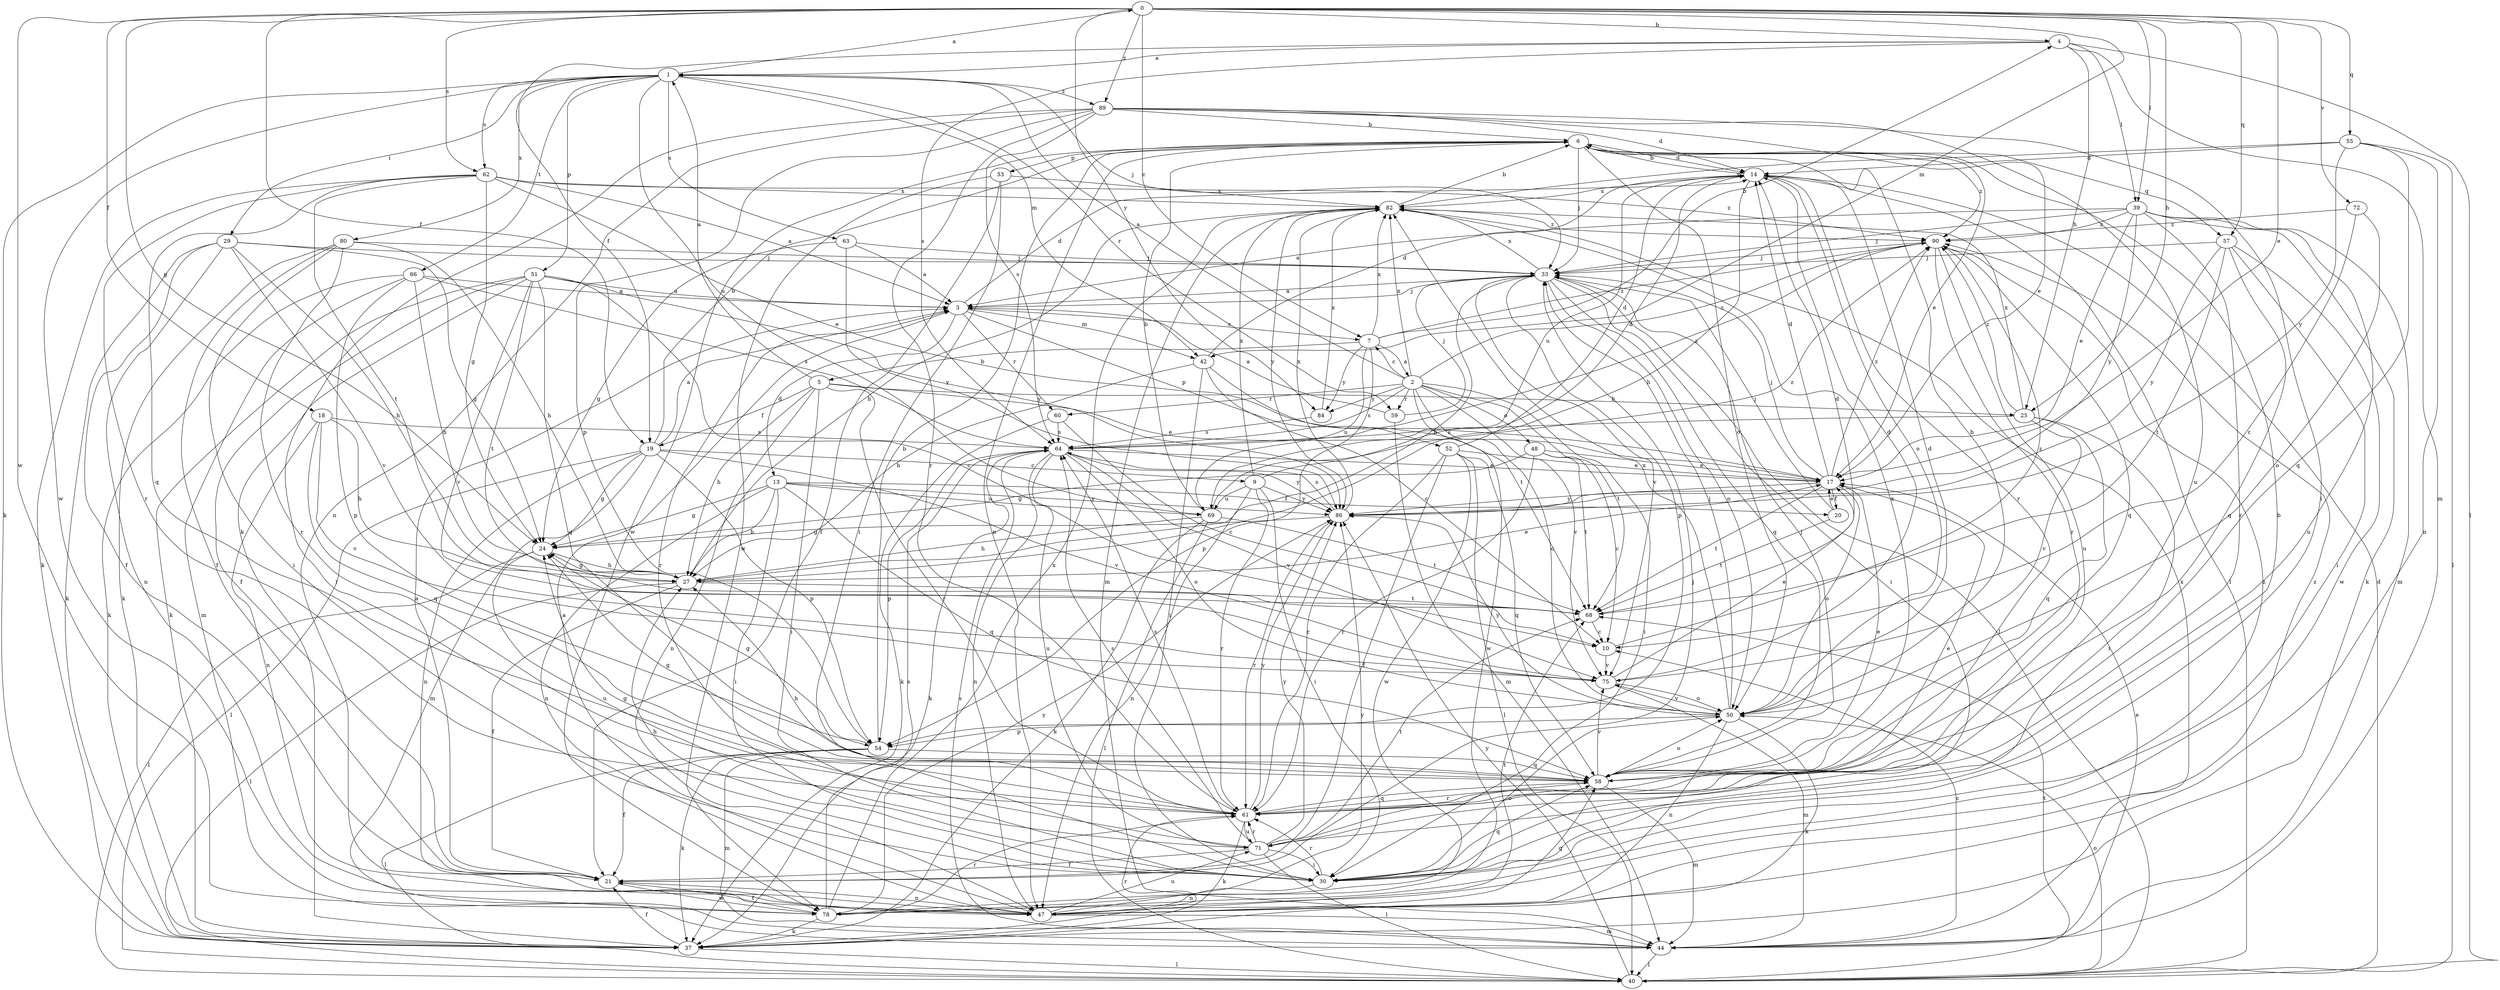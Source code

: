 strict digraph  {
0;
1;
2;
3;
4;
5;
6;
7;
9;
10;
13;
14;
17;
18;
19;
20;
21;
24;
25;
27;
29;
30;
33;
37;
39;
40;
42;
44;
47;
48;
50;
51;
52;
53;
54;
55;
57;
58;
59;
60;
61;
62;
63;
64;
66;
68;
69;
71;
72;
75;
78;
80;
82;
84;
86;
89;
90;
0 -> 4  [label=b];
0 -> 7  [label=c];
0 -> 17  [label=e];
0 -> 18  [label=f];
0 -> 19  [label=f];
0 -> 24  [label=g];
0 -> 25  [label=h];
0 -> 39  [label=l];
0 -> 42  [label=m];
0 -> 55  [label=q];
0 -> 57  [label=q];
0 -> 62  [label=s];
0 -> 72  [label=v];
0 -> 78  [label=w];
0 -> 84  [label=y];
0 -> 89  [label=z];
1 -> 0  [label=a];
1 -> 29  [label=i];
1 -> 33  [label=j];
1 -> 37  [label=k];
1 -> 42  [label=m];
1 -> 51  [label=p];
1 -> 59  [label=r];
1 -> 62  [label=s];
1 -> 63  [label=s];
1 -> 66  [label=t];
1 -> 69  [label=u];
1 -> 78  [label=w];
1 -> 80  [label=x];
1 -> 89  [label=z];
2 -> 1  [label=a];
2 -> 7  [label=c];
2 -> 30  [label=i];
2 -> 48  [label=o];
2 -> 50  [label=o];
2 -> 59  [label=r];
2 -> 60  [label=r];
2 -> 64  [label=s];
2 -> 68  [label=t];
2 -> 75  [label=v];
2 -> 78  [label=w];
2 -> 82  [label=x];
2 -> 84  [label=y];
2 -> 90  [label=z];
3 -> 7  [label=c];
3 -> 13  [label=d];
3 -> 14  [label=d];
3 -> 33  [label=j];
3 -> 42  [label=m];
3 -> 52  [label=p];
3 -> 60  [label=r];
3 -> 61  [label=r];
4 -> 1  [label=a];
4 -> 19  [label=f];
4 -> 25  [label=h];
4 -> 39  [label=l];
4 -> 40  [label=l];
4 -> 44  [label=m];
4 -> 64  [label=s];
5 -> 1  [label=a];
5 -> 17  [label=e];
5 -> 19  [label=f];
5 -> 25  [label=h];
5 -> 27  [label=h];
5 -> 30  [label=i];
5 -> 47  [label=n];
5 -> 61  [label=r];
6 -> 14  [label=d];
6 -> 17  [label=e];
6 -> 33  [label=j];
6 -> 47  [label=n];
6 -> 50  [label=o];
6 -> 53  [label=p];
6 -> 57  [label=q];
6 -> 78  [label=w];
6 -> 90  [label=z];
7 -> 2  [label=a];
7 -> 4  [label=b];
7 -> 5  [label=b];
7 -> 54  [label=p];
7 -> 69  [label=u];
7 -> 82  [label=x];
7 -> 84  [label=y];
7 -> 90  [label=z];
9 -> 14  [label=d];
9 -> 30  [label=i];
9 -> 47  [label=n];
9 -> 61  [label=r];
9 -> 69  [label=u];
9 -> 82  [label=x];
9 -> 86  [label=y];
10 -> 75  [label=v];
10 -> 90  [label=z];
13 -> 20  [label=f];
13 -> 24  [label=g];
13 -> 27  [label=h];
13 -> 30  [label=i];
13 -> 47  [label=n];
13 -> 58  [label=q];
13 -> 69  [label=u];
13 -> 86  [label=y];
14 -> 6  [label=b];
14 -> 27  [label=h];
14 -> 40  [label=l];
14 -> 50  [label=o];
14 -> 61  [label=r];
14 -> 69  [label=u];
14 -> 82  [label=x];
17 -> 14  [label=d];
17 -> 20  [label=f];
17 -> 33  [label=j];
17 -> 50  [label=o];
17 -> 68  [label=t];
17 -> 86  [label=y];
17 -> 90  [label=z];
18 -> 27  [label=h];
18 -> 47  [label=n];
18 -> 58  [label=q];
18 -> 64  [label=s];
18 -> 75  [label=v];
19 -> 3  [label=a];
19 -> 6  [label=b];
19 -> 9  [label=c];
19 -> 24  [label=g];
19 -> 40  [label=l];
19 -> 44  [label=m];
19 -> 47  [label=n];
19 -> 54  [label=p];
19 -> 75  [label=v];
20 -> 17  [label=e];
20 -> 33  [label=j];
20 -> 68  [label=t];
21 -> 3  [label=a];
21 -> 33  [label=j];
21 -> 47  [label=n];
21 -> 78  [label=w];
24 -> 27  [label=h];
24 -> 40  [label=l];
24 -> 71  [label=u];
25 -> 30  [label=i];
25 -> 58  [label=q];
25 -> 64  [label=s];
25 -> 75  [label=v];
25 -> 82  [label=x];
25 -> 90  [label=z];
27 -> 17  [label=e];
27 -> 21  [label=f];
27 -> 24  [label=g];
27 -> 40  [label=l];
27 -> 68  [label=t];
29 -> 21  [label=f];
29 -> 24  [label=g];
29 -> 27  [label=h];
29 -> 33  [label=j];
29 -> 37  [label=k];
29 -> 47  [label=n];
29 -> 75  [label=v];
30 -> 6  [label=b];
30 -> 27  [label=h];
30 -> 47  [label=n];
30 -> 50  [label=o];
30 -> 58  [label=q];
30 -> 61  [label=r];
33 -> 3  [label=a];
33 -> 27  [label=h];
33 -> 30  [label=i];
33 -> 40  [label=l];
33 -> 50  [label=o];
33 -> 54  [label=p];
33 -> 58  [label=q];
33 -> 75  [label=v];
33 -> 82  [label=x];
37 -> 21  [label=f];
37 -> 40  [label=l];
37 -> 61  [label=r];
39 -> 3  [label=a];
39 -> 17  [label=e];
39 -> 33  [label=j];
39 -> 37  [label=k];
39 -> 44  [label=m];
39 -> 61  [label=r];
39 -> 71  [label=u];
39 -> 86  [label=y];
39 -> 90  [label=z];
40 -> 14  [label=d];
40 -> 50  [label=o];
40 -> 68  [label=t];
40 -> 86  [label=y];
42 -> 10  [label=c];
42 -> 14  [label=d];
42 -> 27  [label=h];
42 -> 30  [label=i];
42 -> 68  [label=t];
44 -> 10  [label=c];
44 -> 17  [label=e];
44 -> 40  [label=l];
44 -> 64  [label=s];
44 -> 82  [label=x];
47 -> 3  [label=a];
47 -> 44  [label=m];
47 -> 58  [label=q];
47 -> 68  [label=t];
47 -> 71  [label=u];
47 -> 86  [label=y];
47 -> 90  [label=z];
48 -> 10  [label=c];
48 -> 17  [label=e];
48 -> 24  [label=g];
48 -> 61  [label=r];
48 -> 68  [label=t];
50 -> 6  [label=b];
50 -> 14  [label=d];
50 -> 33  [label=j];
50 -> 37  [label=k];
50 -> 47  [label=n];
50 -> 54  [label=p];
50 -> 75  [label=v];
50 -> 82  [label=x];
50 -> 86  [label=y];
51 -> 3  [label=a];
51 -> 10  [label=c];
51 -> 21  [label=f];
51 -> 30  [label=i];
51 -> 37  [label=k];
51 -> 58  [label=q];
51 -> 68  [label=t];
51 -> 75  [label=v];
51 -> 86  [label=y];
52 -> 14  [label=d];
52 -> 17  [label=e];
52 -> 21  [label=f];
52 -> 40  [label=l];
52 -> 58  [label=q];
52 -> 61  [label=r];
52 -> 78  [label=w];
53 -> 21  [label=f];
53 -> 30  [label=i];
53 -> 78  [label=w];
53 -> 82  [label=x];
54 -> 6  [label=b];
54 -> 21  [label=f];
54 -> 24  [label=g];
54 -> 37  [label=k];
54 -> 40  [label=l];
54 -> 44  [label=m];
54 -> 58  [label=q];
55 -> 14  [label=d];
55 -> 40  [label=l];
55 -> 47  [label=n];
55 -> 58  [label=q];
55 -> 82  [label=x];
55 -> 86  [label=y];
57 -> 30  [label=i];
57 -> 33  [label=j];
57 -> 58  [label=q];
57 -> 68  [label=t];
57 -> 78  [label=w];
57 -> 86  [label=y];
58 -> 17  [label=e];
58 -> 24  [label=g];
58 -> 33  [label=j];
58 -> 44  [label=m];
58 -> 50  [label=o];
58 -> 61  [label=r];
58 -> 75  [label=v];
58 -> 82  [label=x];
59 -> 3  [label=a];
59 -> 33  [label=j];
59 -> 44  [label=m];
60 -> 10  [label=c];
60 -> 37  [label=k];
60 -> 64  [label=s];
61 -> 17  [label=e];
61 -> 27  [label=h];
61 -> 37  [label=k];
61 -> 58  [label=q];
61 -> 64  [label=s];
61 -> 71  [label=u];
61 -> 86  [label=y];
62 -> 3  [label=a];
62 -> 17  [label=e];
62 -> 24  [label=g];
62 -> 37  [label=k];
62 -> 58  [label=q];
62 -> 61  [label=r];
62 -> 68  [label=t];
62 -> 82  [label=x];
62 -> 90  [label=z];
63 -> 3  [label=a];
63 -> 24  [label=g];
63 -> 33  [label=j];
63 -> 86  [label=y];
64 -> 17  [label=e];
64 -> 37  [label=k];
64 -> 47  [label=n];
64 -> 50  [label=o];
64 -> 54  [label=p];
64 -> 71  [label=u];
64 -> 75  [label=v];
64 -> 86  [label=y];
64 -> 90  [label=z];
66 -> 3  [label=a];
66 -> 27  [label=h];
66 -> 37  [label=k];
66 -> 44  [label=m];
66 -> 54  [label=p];
66 -> 64  [label=s];
68 -> 10  [label=c];
68 -> 14  [label=d];
69 -> 6  [label=b];
69 -> 27  [label=h];
69 -> 37  [label=k];
69 -> 40  [label=l];
69 -> 68  [label=t];
69 -> 90  [label=z];
71 -> 21  [label=f];
71 -> 24  [label=g];
71 -> 30  [label=i];
71 -> 40  [label=l];
71 -> 61  [label=r];
71 -> 64  [label=s];
71 -> 68  [label=t];
71 -> 86  [label=y];
72 -> 10  [label=c];
72 -> 50  [label=o];
72 -> 90  [label=z];
75 -> 14  [label=d];
75 -> 17  [label=e];
75 -> 44  [label=m];
75 -> 50  [label=o];
78 -> 21  [label=f];
78 -> 37  [label=k];
78 -> 61  [label=r];
78 -> 64  [label=s];
78 -> 82  [label=x];
78 -> 86  [label=y];
78 -> 90  [label=z];
80 -> 21  [label=f];
80 -> 27  [label=h];
80 -> 30  [label=i];
80 -> 33  [label=j];
80 -> 37  [label=k];
80 -> 61  [label=r];
82 -> 6  [label=b];
82 -> 27  [label=h];
82 -> 44  [label=m];
82 -> 86  [label=y];
82 -> 90  [label=z];
84 -> 64  [label=s];
84 -> 82  [label=x];
86 -> 24  [label=g];
86 -> 61  [label=r];
86 -> 64  [label=s];
86 -> 82  [label=x];
89 -> 6  [label=b];
89 -> 14  [label=d];
89 -> 17  [label=e];
89 -> 30  [label=i];
89 -> 37  [label=k];
89 -> 47  [label=n];
89 -> 54  [label=p];
89 -> 61  [label=r];
89 -> 64  [label=s];
89 -> 71  [label=u];
90 -> 33  [label=j];
90 -> 58  [label=q];
90 -> 61  [label=r];
90 -> 71  [label=u];
}
